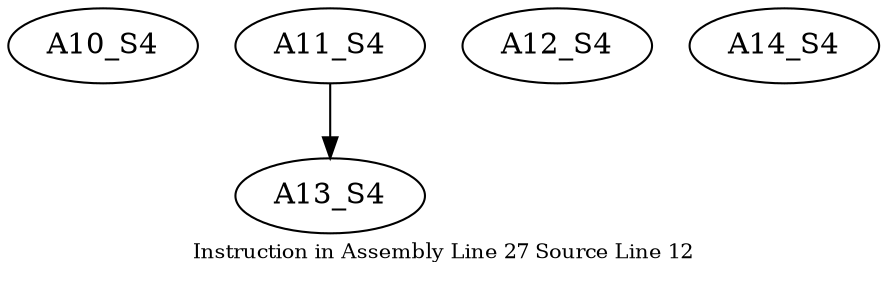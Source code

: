 digraph{
	node [ ]
	edge [ ]
	
	A10_S4 [ ]
	A11_S4 [ ]
	A12_S4 [ ]
	A13_S4 [ ]
	A14_S4 [ ]
	A11_S4 -> A13_S4 [ ]
	label = "Instruction in Assembly Line 27 Source Line 12"
	fontsize = "10"
}
